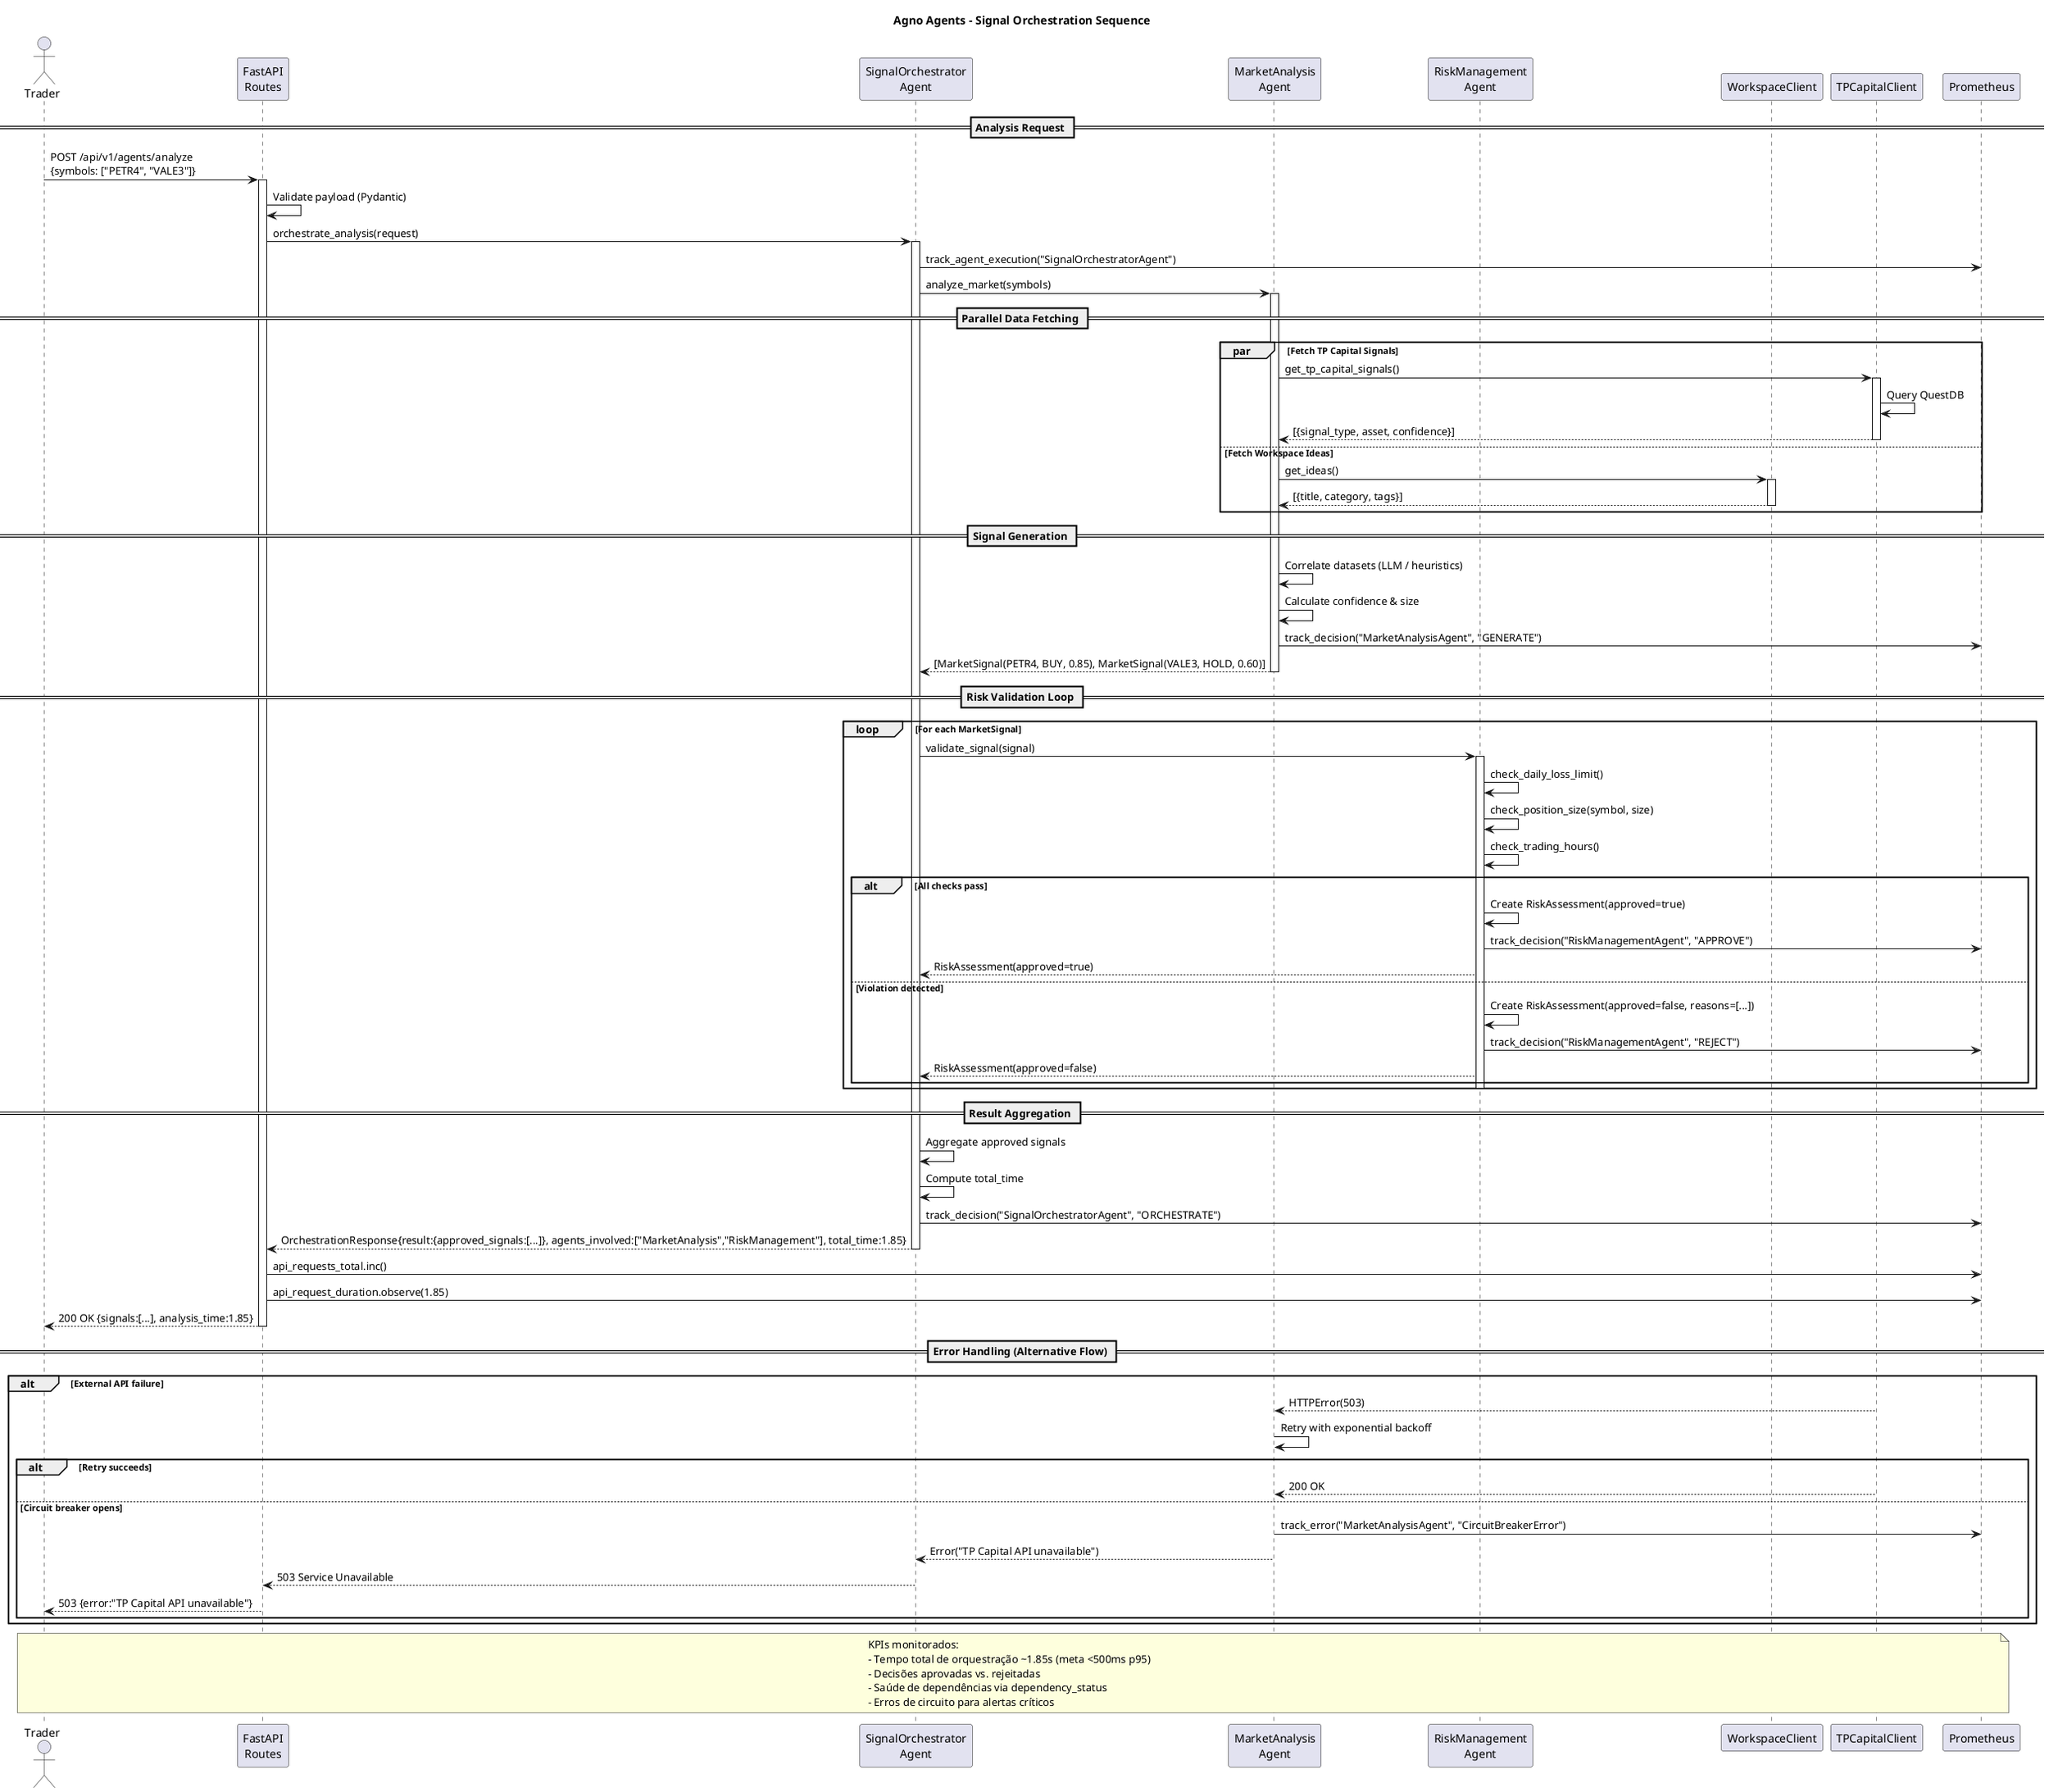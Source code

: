 @startuml
title Agno Agents - Signal Orchestration Sequence

actor Trader
participant "FastAPI\nRoutes" as API
participant "SignalOrchestrator\nAgent" as Orchestrator
participant "MarketAnalysis\nAgent" as MarketAgent
participant "RiskManagement\nAgent" as RiskAgent
participant "WorkspaceClient" as Workspace
participant "TPCapitalClient" as TPCapital
participant "Prometheus" as Metrics

== Analysis Request ==
Trader -> API : POST /api/v1/agents/analyze\n{symbols: ["PETR4", "VALE3"]}
activate API
API -> API : Validate payload (Pydantic)
API -> Orchestrator : orchestrate_analysis(request)
activate Orchestrator

Orchestrator -> Metrics : track_agent_execution("SignalOrchestratorAgent")
Orchestrator -> MarketAgent : analyze_market(symbols)
activate MarketAgent

== Parallel Data Fetching ==
par Fetch TP Capital Signals
  MarketAgent -> TPCapital : get_tp_capital_signals()
  activate TPCapital
  TPCapital -> TPCapital : Query QuestDB
  TPCapital --> MarketAgent : [{signal_type, asset, confidence}]
  deactivate TPCapital
else Fetch Workspace Ideas
  MarketAgent -> Workspace : get_ideas()
  activate Workspace
  Workspace --> MarketAgent : [{title, category, tags}]
  deactivate Workspace
end

== Signal Generation ==
MarketAgent -> MarketAgent : Correlate datasets (LLM / heuristics)
MarketAgent -> MarketAgent : Calculate confidence & size
MarketAgent -> Metrics : track_decision("MarketAnalysisAgent", "GENERATE")
MarketAgent --> Orchestrator : [MarketSignal(PETR4, BUY, 0.85), MarketSignal(VALE3, HOLD, 0.60)]
deactivate MarketAgent

== Risk Validation Loop ==
loop For each MarketSignal
  Orchestrator -> RiskAgent : validate_signal(signal)
  activate RiskAgent
  RiskAgent -> RiskAgent : check_daily_loss_limit()
  RiskAgent -> RiskAgent : check_position_size(symbol, size)
  RiskAgent -> RiskAgent : check_trading_hours()
  alt All checks pass
    RiskAgent -> RiskAgent : Create RiskAssessment(approved=true)
    RiskAgent -> Metrics : track_decision("RiskManagementAgent", "APPROVE")
    RiskAgent --> Orchestrator : RiskAssessment(approved=true)
  else Violation detected
    RiskAgent -> RiskAgent : Create RiskAssessment(approved=false, reasons=[...])
    RiskAgent -> Metrics : track_decision("RiskManagementAgent", "REJECT")
    RiskAgent --> Orchestrator : RiskAssessment(approved=false)
  end
  deactivate RiskAgent
end

== Result Aggregation ==
Orchestrator -> Orchestrator : Aggregate approved signals
Orchestrator -> Orchestrator : Compute total_time
Orchestrator -> Metrics : track_decision("SignalOrchestratorAgent", "ORCHESTRATE")
Orchestrator --> API : OrchestrationResponse{result:{approved_signals:[...]}, agents_involved:["MarketAnalysis","RiskManagement"], total_time:1.85}
deactivate Orchestrator

API -> Metrics : api_requests_total.inc()
API -> Metrics : api_request_duration.observe(1.85)
API --> Trader : 200 OK {signals:[...], analysis_time:1.85}
deactivate API

== Error Handling (Alternative Flow) ==
alt External API failure
  TPCapital --> MarketAgent : HTTPError(503)
  MarketAgent -> MarketAgent : Retry with exponential backoff
  alt Retry succeeds
    TPCapital --> MarketAgent : 200 OK
  else Circuit breaker opens
    MarketAgent -> Metrics : track_error("MarketAnalysisAgent", "CircuitBreakerError")
    MarketAgent --> Orchestrator : Error("TP Capital API unavailable")
    Orchestrator --> API : 503 Service Unavailable
    API --> Trader : 503 {error:"TP Capital API unavailable"}
  end
end

note over Trader, Metrics
  KPIs monitorados:
  - Tempo total de orquestração ~1.85s (meta <500ms p95)
  - Decisões aprovadas vs. rejeitadas
  - Saúde de dependências via dependency_status
  - Erros de circuito para alertas críticos
end note

@enduml
